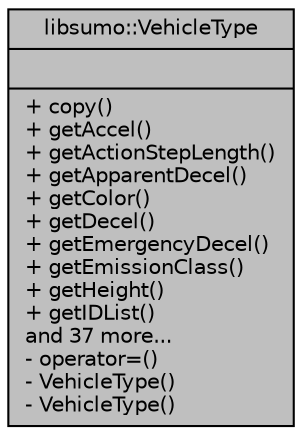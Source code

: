 digraph "libsumo::VehicleType"
{
  edge [fontname="Helvetica",fontsize="10",labelfontname="Helvetica",labelfontsize="10"];
  node [fontname="Helvetica",fontsize="10",shape=record];
  Node1 [label="{libsumo::VehicleType\n||+ copy()\l+ getAccel()\l+ getActionStepLength()\l+ getApparentDecel()\l+ getColor()\l+ getDecel()\l+ getEmergencyDecel()\l+ getEmissionClass()\l+ getHeight()\l+ getIDList()\land 37 more...\l- operator=()\l- VehicleType()\l- VehicleType()\l}",height=0.2,width=0.4,color="black", fillcolor="grey75", style="filled", fontcolor="black"];
}
